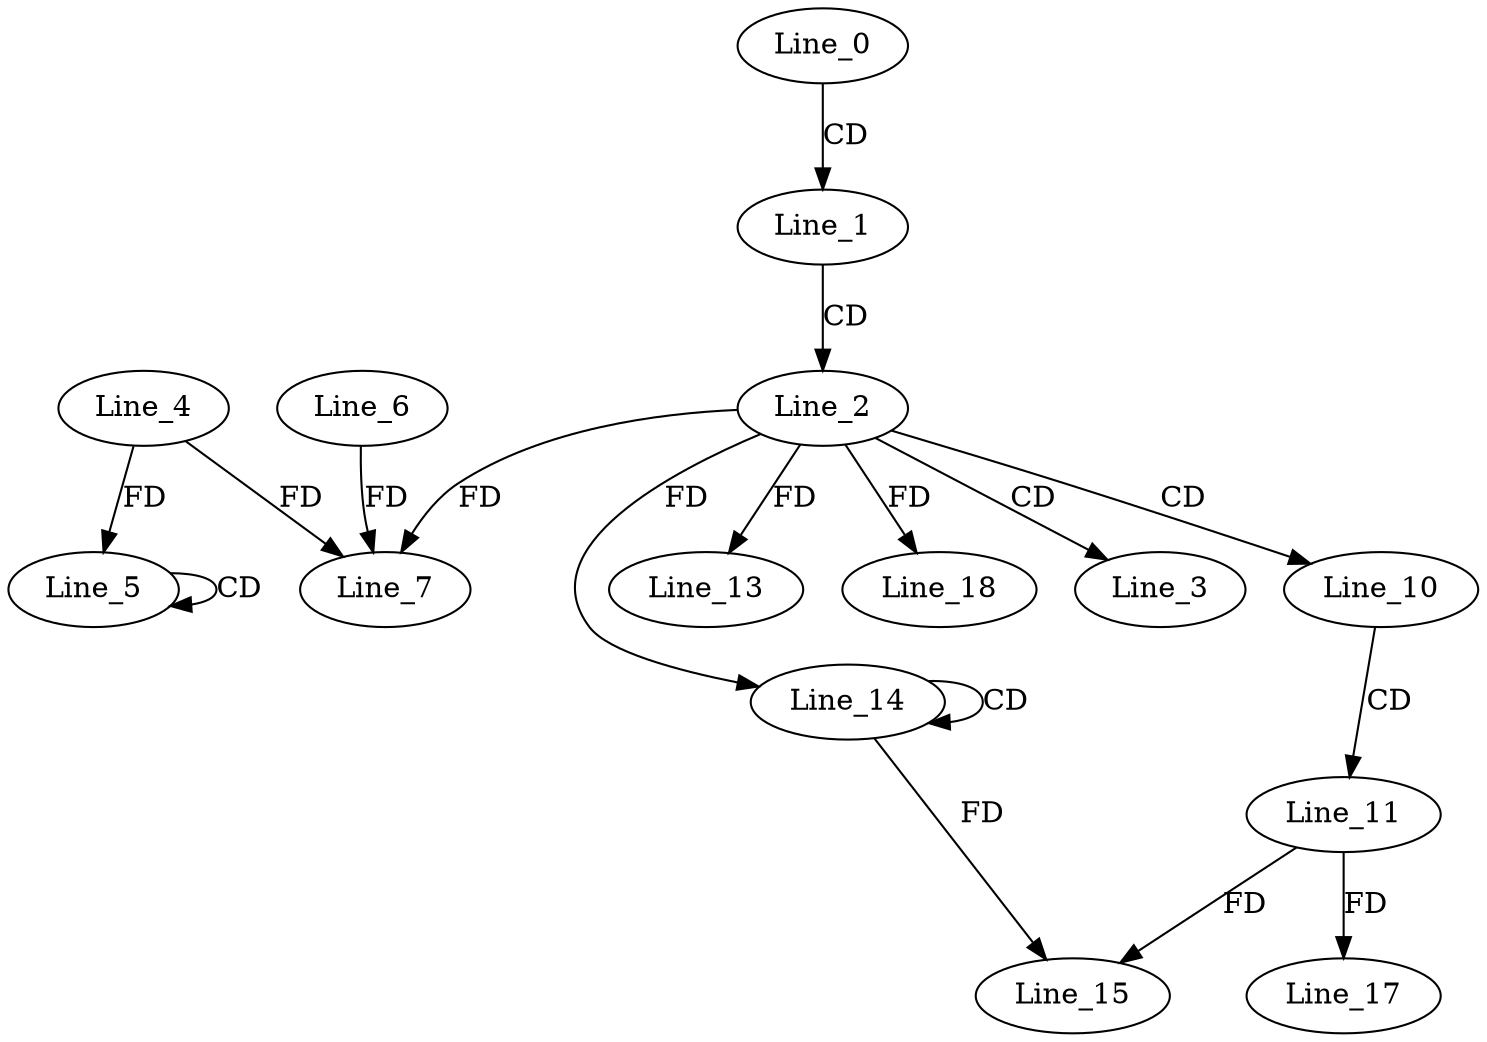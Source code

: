 digraph G {
  Line_0;
  Line_1;
  Line_2;
  Line_3;
  Line_5;
  Line_5;
  Line_4;
  Line_7;
  Line_6;
  Line_7;
  Line_10;
  Line_11;
  Line_13;
  Line_14;
  Line_14;
  Line_15;
  Line_17;
  Line_18;
  Line_0 -> Line_1 [ label="CD" ];
  Line_1 -> Line_2 [ label="CD" ];
  Line_2 -> Line_3 [ label="CD" ];
  Line_5 -> Line_5 [ label="CD" ];
  Line_4 -> Line_5 [ label="FD" ];
  Line_2 -> Line_7 [ label="FD" ];
  Line_6 -> Line_7 [ label="FD" ];
  Line_4 -> Line_7 [ label="FD" ];
  Line_2 -> Line_10 [ label="CD" ];
  Line_10 -> Line_11 [ label="CD" ];
  Line_2 -> Line_13 [ label="FD" ];
  Line_14 -> Line_14 [ label="CD" ];
  Line_2 -> Line_14 [ label="FD" ];
  Line_11 -> Line_15 [ label="FD" ];
  Line_14 -> Line_15 [ label="FD" ];
  Line_11 -> Line_17 [ label="FD" ];
  Line_2 -> Line_18 [ label="FD" ];
}
